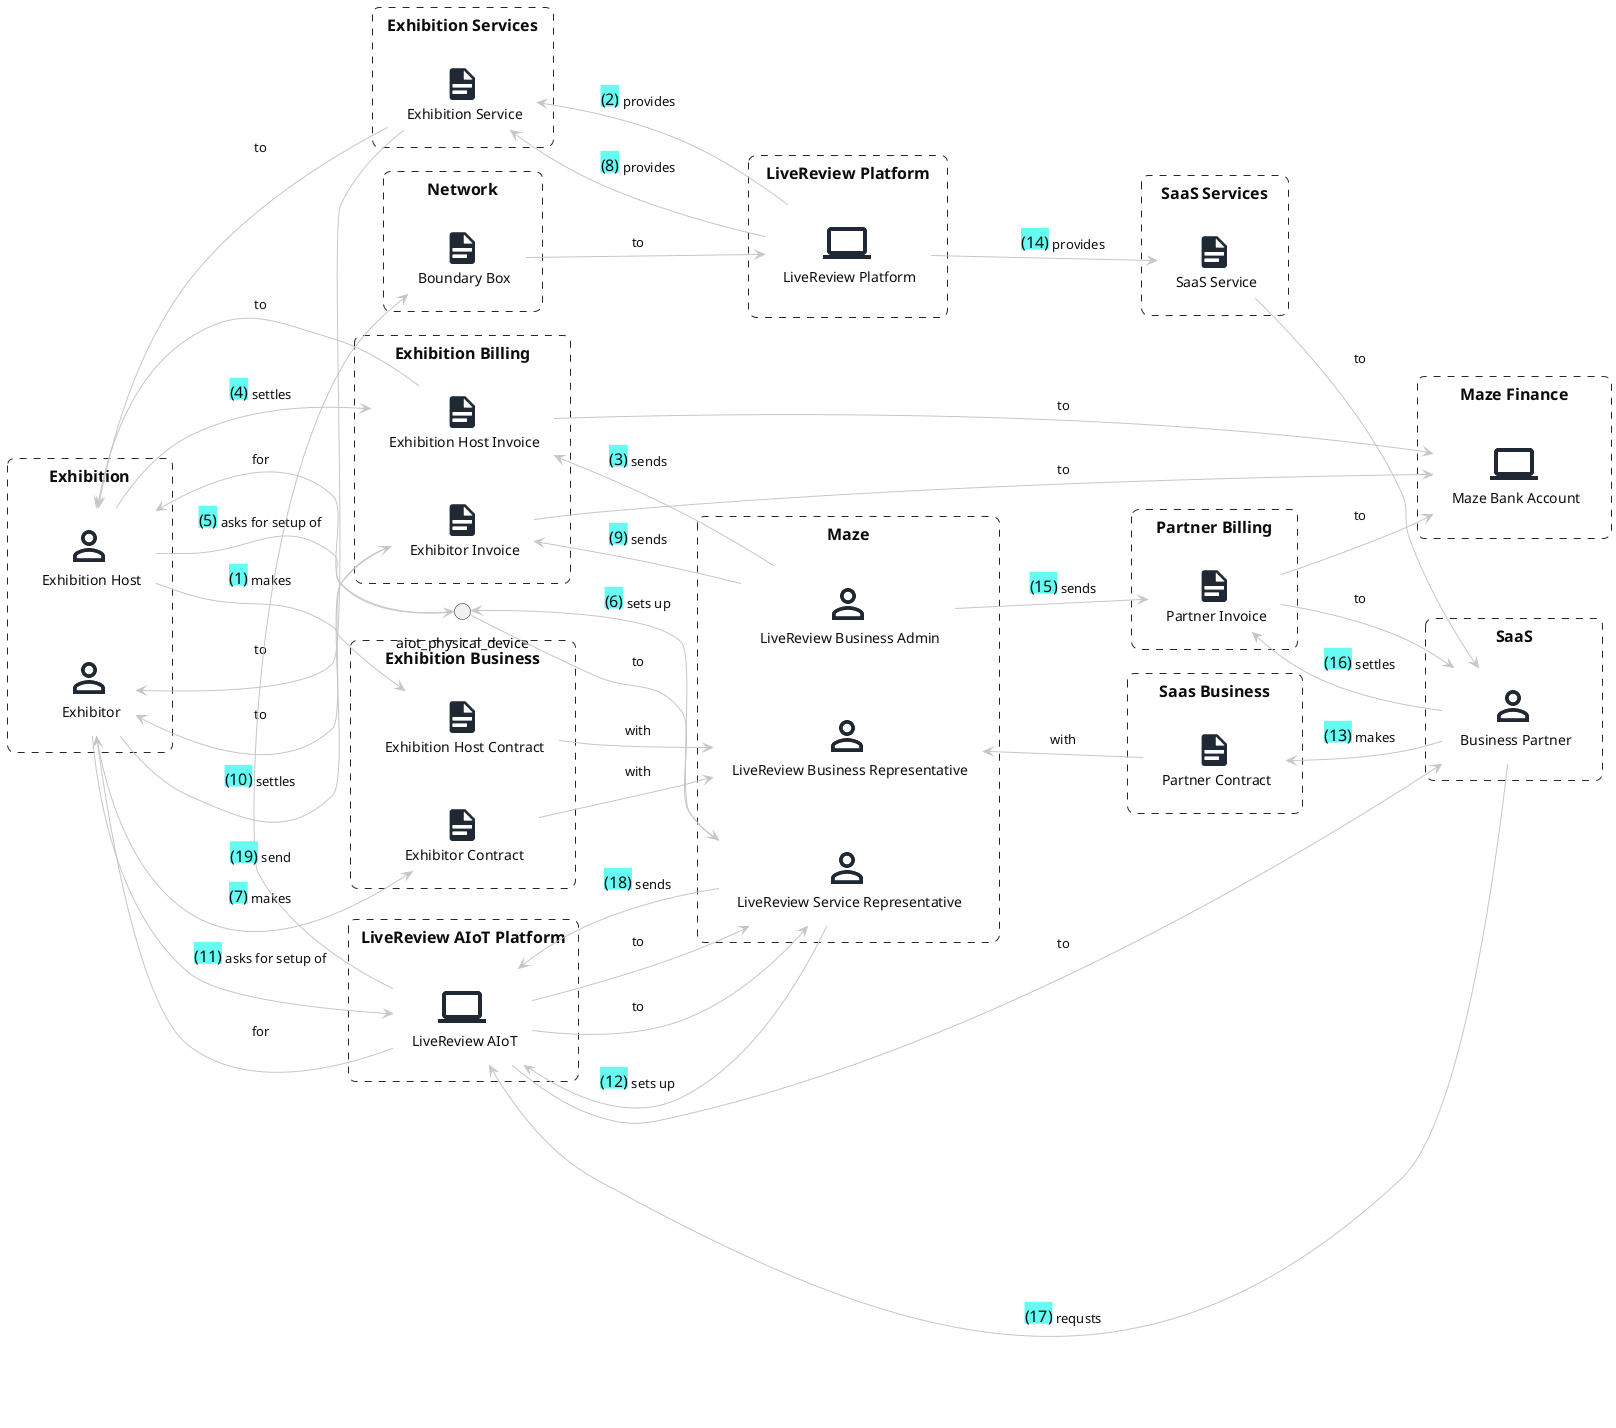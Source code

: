 @startuml
' !include https://raw.githubusercontent.com/johthor/DomainStory-PlantUML/main/domainStory.puml
!include <DomainStory/domainStory>

' Person Group System
' Document Folder Call Email Conversation Info
' Boundary

Boundary(exhibition_boundary, Exhibition) {
  Person(exhibition_host, Exhibition Host)
  Person(exhibitor, Exhibitor)
  ' Person(exhibition_view, Exhibition Viewer)
  ' Person(exhibition_focus, Exhibition Focus)
  ' Person(exhibition_visitor, Exhibition Visitor)
  ' Person(exhibition_revisitor, Exhibition Revisitor)
}

Boundary(exhibition_biz_boundary, Exhibition Business) {
  Document(exhibition_host_contract, Exhibition Host Contract)
  Document(exhibitor_contract, Exhibitor Contract)
}

Boundary(exhibition_billing_boundary, Exhibition Billing) {
  ' Conversation(service_info, Service Info)
  Document(exhibition_host_invoice, Exhibition Host Invoice)
  Document(exhibitor_invoice, Exhibitor Invoice)
}

Boundary(partner_billing_boundary, Partner Billing) {
  ' Conversation(service_info, Service Info)
  Document(partner_invoice, Partner Invoice)
}

Boundary(maze_boundary, Maze) {
  Person(lr_biz_representative, LiveReview Business Representative)
  Person(lr_biz_admin, LiveReview Business Admin)
  Person(lr_service_representative, LiveReview Service Representative)
  ' Person(lr_service_admin, LiveReview Service Admin)
}

Boundary(network_boundary, Network) {
  Document(bbox, Boundary Box)
}

' Boundary(medium, Offline) {
'   Document(aiot_physical_device, AIoT)
' }

Boundary(maze_livereview_aiot_boundary, LiveReview AIoT Platform) {
  System(livereview_aiot, LiveReview AIoT)
}

Boundary(maze_livereview_boundary, LiveReview Platform) {
  System(livereview_platform, LiveReview Platform)
}

Boundary(maze_finance_boundary, Maze Finance) {
  System(maze_bank_account, Maze Bank Account)
}

Boundary(exhibition_service_boundary, Exhibition Services) {
  Document(exhibition_service, Exhibition Service)
}

Boundary(saas_service_boundary, SaaS Services) {
  Document(saas_service, SaaS Service)
}

Boundary(saas_biz_boundary, Saas Business) {
  Document(partner_contract, Partner Contract)  
}

Boundary(saas_boundary, SaaS) {
  Person(partner, Business Partner)
  ' Person(franchise, Franchise)
  ' Person(store, Franchise Store)
  ' Person(customer, Store Customer)
}

' ''''''''''''''''''''''''''''''''''''''''''''''
' business for exhibition host
activity(_, exhibition_host, makes, exhibition_host_contract, with, lr_biz_representative)
activity(_, livereview_platform, provides, exhibition_service, to, exhibition_host, <--, <--)

activity(_, lr_biz_admin, sends, exhibition_host_invoice, to, exhibition_host, <--, <--)
activity(_, exhibition_host, settles, exhibition_host_invoice, to, maze_bank_account)

activity(_, exhibition_host, asks for setup of, aiot_physical_device, to, lr_service_representative)
activity(_, lr_service_representative, sets up, aiot_physical_device, for, exhibition_host)

' ''''''''''''''''''''''''''''''''''''''''''''''
' business for exhibitor
activity(_, exhibitor, makes, exhibitor_contract, with, lr_biz_representative)
activity(_, livereview_platform, provides, exhibition_service, to, exhibitor, <--, <--)

activity(_, lr_biz_admin, sends, exhibitor_invoice, to, exhibitor, <--, <--)
activity(_, exhibitor, settles, exhibitor_invoice, to, maze_bank_account)

activity(_, exhibitor, asks for setup of, livereview_aiot, to, lr_service_representative)
activity(_, lr_service_representative, sets up, livereview_aiot, for, exhibitor)

' ''''''''''''''''''''''''''''''''''''''''''''''
' business for partner
activity(_, partner, makes, partner_contract, with, lr_biz_representative, <--, <--)
activity(_, livereview_platform, provides, saas_service, to, partner, -->, -->)

activity(_, lr_biz_admin, sends, partner_invoice, to, partner, -->, -->)
activity(_, partner, settles, partner_invoice, to, maze_bank_account)
activity(_, partner, requsts, livereview_aiot, to, lr_service_representative)
activity(_, lr_service_representative, sends, livereview_aiot, to, partner)

' ''''''''''''''''''''''''''''''''''''''''''''''
' internal interaction
activity(_, livereview_aiot, send, bbox, to, livereview_platform)


@enduml
